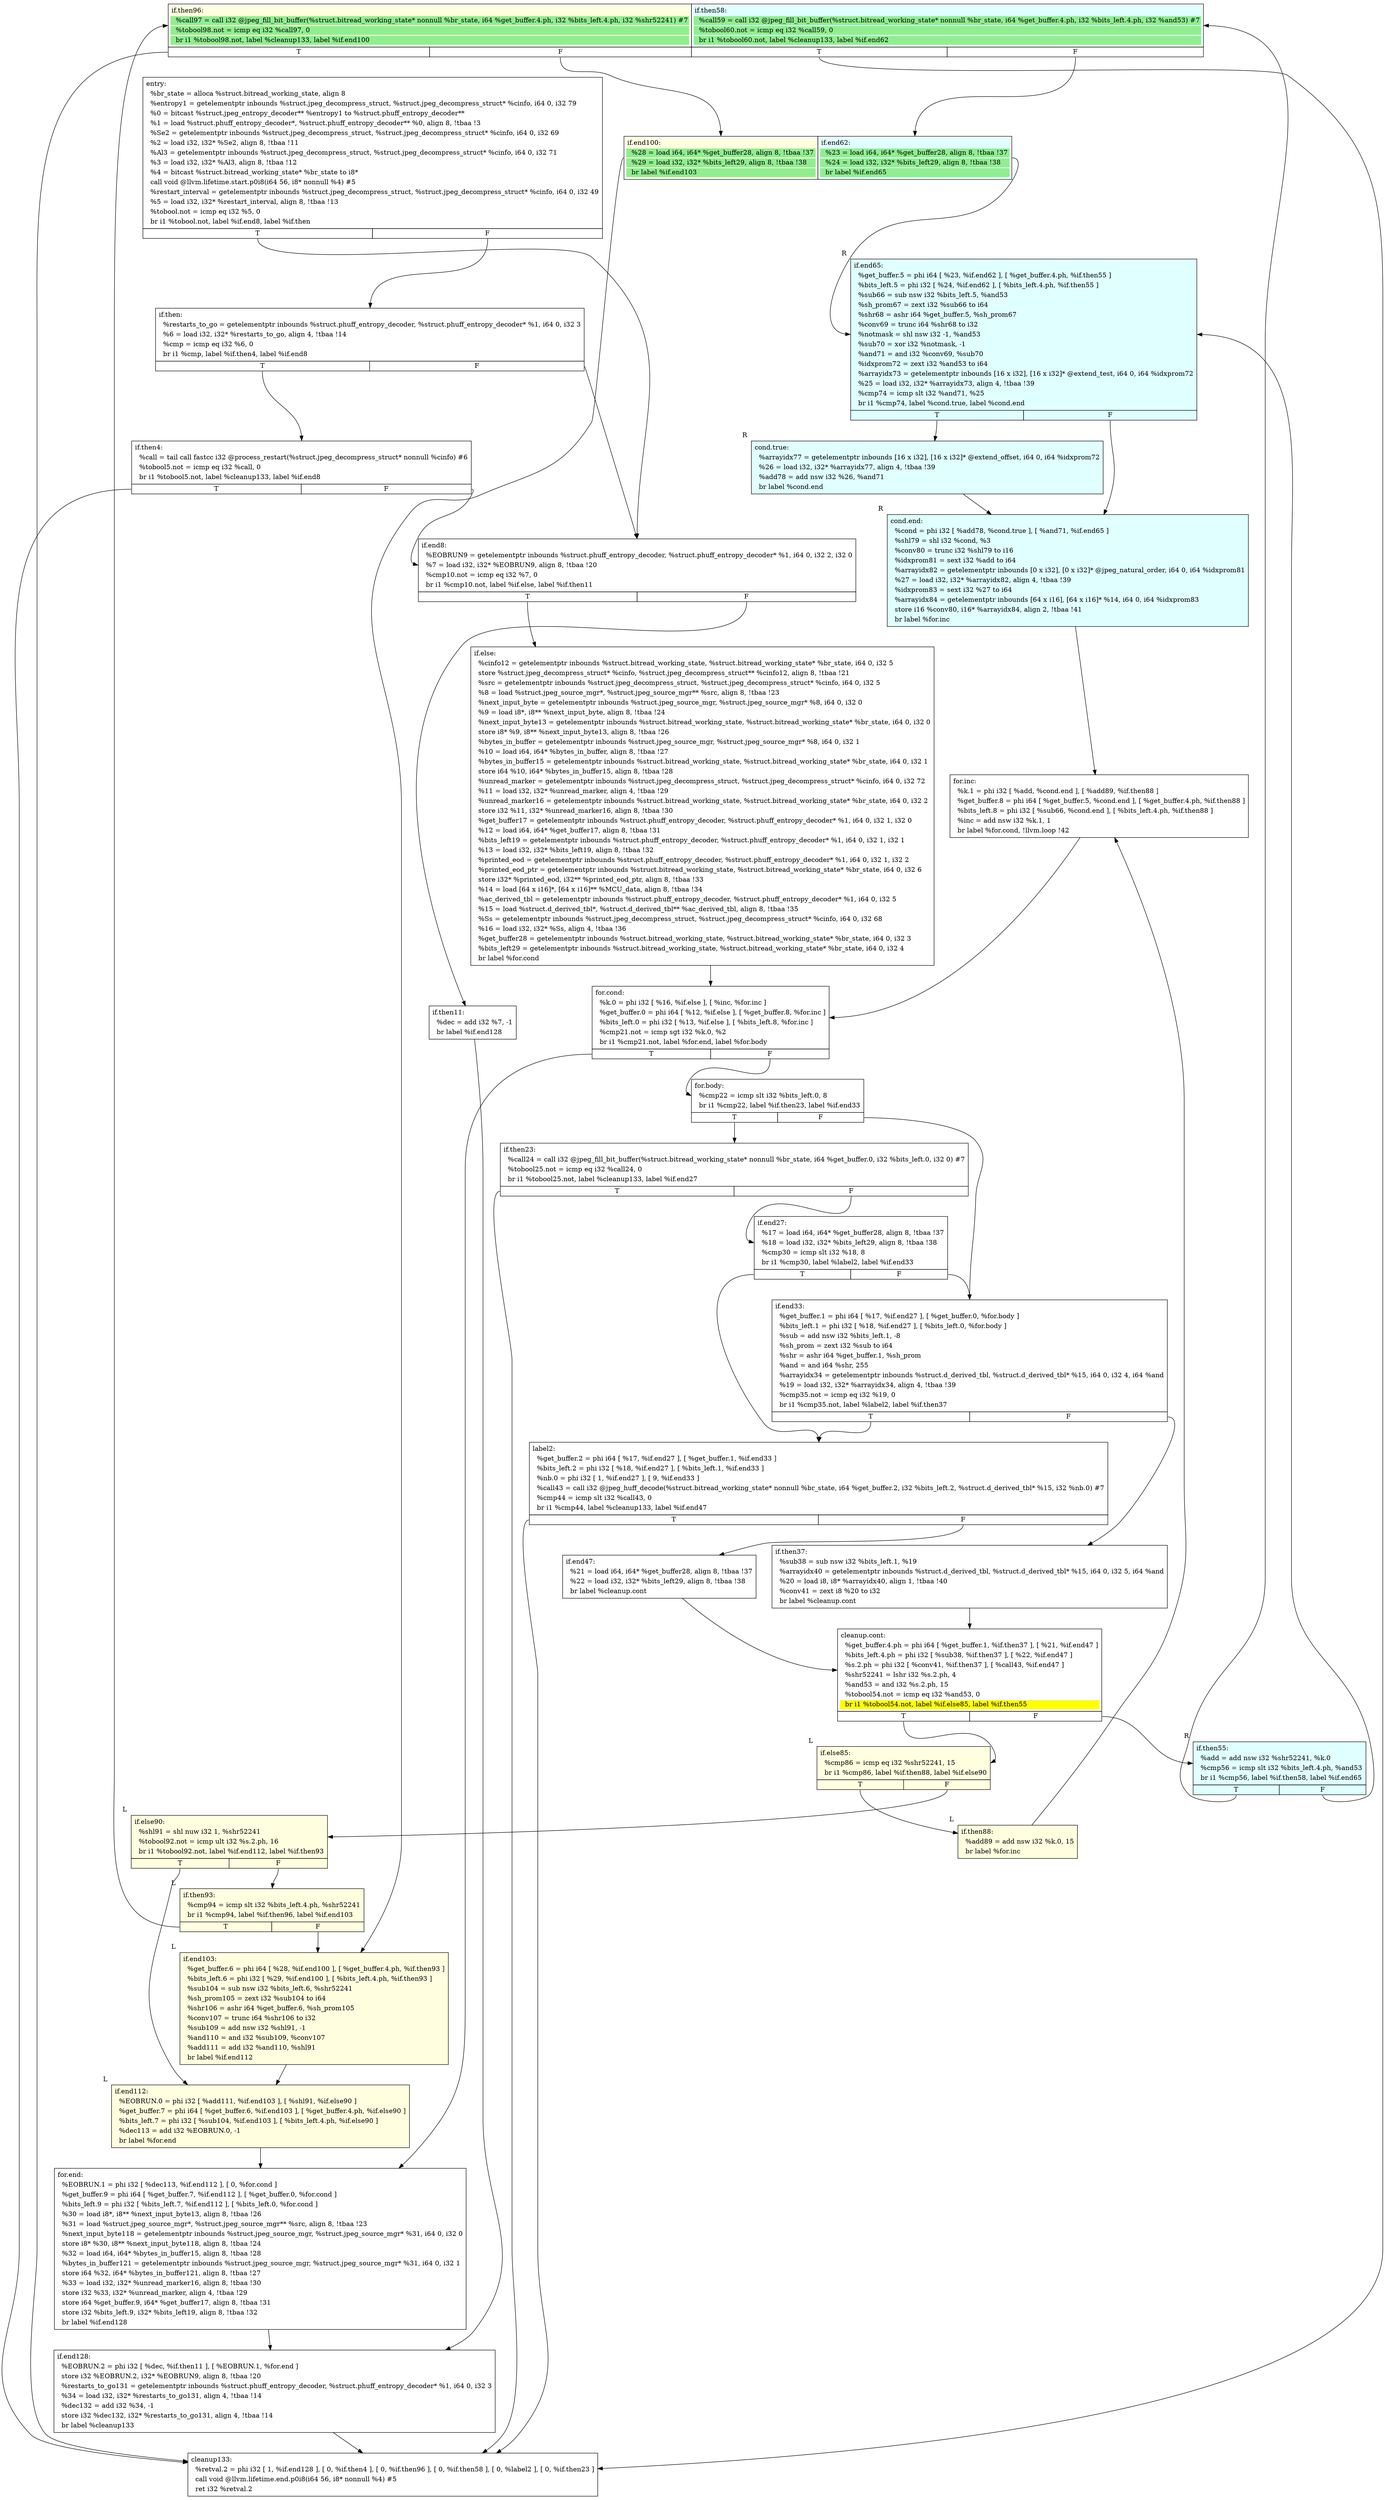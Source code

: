 digraph {
m_bb0 [shape = none, label  = <<table border="0" cellspacing="0">
<tr><td port="f1" border="1" colspan="2"><table bgcolor="LightYellow" border="0">
<tr><td align="left">if.then96:</td></tr>
<tr><td bgcolor="lightgreen" align="left">  %call97 = call i32 @jpeg_fill_bit_buffer(%struct.bitread_working_state* nonnull %br_state, i64 %get_buffer.4.ph, i32 %bits_left.4.ph, i32 %shr52241) #7</td></tr>
<tr><td bgcolor="lightgreen" align="left">  %tobool98.not = icmp eq i32 %call97, 0</td></tr>
<tr><td bgcolor="lightgreen" align="left">  br i1 %tobool98.not, label %cleanup133, label %if.end100</td></tr>
</table>
</td>
<td port="f2" border="1" colspan="2"><table bgcolor="LightCyan" border="0">
<tr><td align="left">if.then58:</td></tr>
<tr><td bgcolor="lightgreen" align="left">  %call59 = call i32 @jpeg_fill_bit_buffer(%struct.bitread_working_state* nonnull %br_state, i64 %get_buffer.4.ph, i32 %bits_left.4.ph, i32 %and53) #7</td></tr>
<tr><td bgcolor="lightgreen" align="left">  %tobool60.not = icmp eq i32 %call59, 0</td></tr>
<tr><td bgcolor="lightgreen" align="left">  br i1 %tobool60.not, label %cleanup133, label %if.end62</td></tr>
</table>
</td></tr>
<tr><td border="1" port="f1T">T</td><td border="1" port="f1F">F</td>
<td border="1" port="f2T">T</td><td border="1" port="f2F">F</td>
</tr>
</table>> ]
m_bb1 [shape = none, label  = <<table border="0" cellspacing="0">
<tr><td port="f1" border="1" colspan="2"><table bgcolor="LightYellow" border="0">
<tr><td align="left">if.end100:</td></tr>
<tr><td bgcolor="lightgreen" align="left">  %28 = load i64, i64* %get_buffer28, align 8, !tbaa !37</td></tr>
<tr><td bgcolor="lightgreen" align="left">  %29 = load i32, i32* %bits_left29, align 8, !tbaa !38</td></tr>
<tr><td bgcolor="lightgreen" align="left">  br label %if.end103</td></tr>
</table>
</td>
<td port="f2" border="1" colspan="2"><table bgcolor="LightCyan" border="0">
<tr><td align="left">if.end62:</td></tr>
<tr><td bgcolor="lightgreen" align="left">  %23 = load i64, i64* %get_buffer28, align 8, !tbaa !37</td></tr>
<tr><td bgcolor="lightgreen" align="left">  %24 = load i32, i32* %bits_left29, align 8, !tbaa !38</td></tr>
<tr><td bgcolor="lightgreen" align="left">  br label %if.end65</td></tr>
</table>
</td></tr>
</table>> ]
f_bb0 [shape = none, label  = <<table  border="0" cellspacing="0">
<tr><td port="f" border="1" colspan="2"><table border="0">
<tr><td align="left">entry:</td></tr>
<tr><td align="left">  %br_state = alloca %struct.bitread_working_state, align 8</td></tr>
<tr><td align="left">  %entropy1 = getelementptr inbounds %struct.jpeg_decompress_struct, %struct.jpeg_decompress_struct* %cinfo, i64 0, i32 79</td></tr>
<tr><td align="left">  %0 = bitcast %struct.jpeg_entropy_decoder** %entropy1 to %struct.phuff_entropy_decoder**</td></tr>
<tr><td align="left">  %1 = load %struct.phuff_entropy_decoder*, %struct.phuff_entropy_decoder** %0, align 8, !tbaa !3</td></tr>
<tr><td align="left">  %Se2 = getelementptr inbounds %struct.jpeg_decompress_struct, %struct.jpeg_decompress_struct* %cinfo, i64 0, i32 69</td></tr>
<tr><td align="left">  %2 = load i32, i32* %Se2, align 8, !tbaa !11</td></tr>
<tr><td align="left">  %Al3 = getelementptr inbounds %struct.jpeg_decompress_struct, %struct.jpeg_decompress_struct* %cinfo, i64 0, i32 71</td></tr>
<tr><td align="left">  %3 = load i32, i32* %Al3, align 8, !tbaa !12</td></tr>
<tr><td align="left">  %4 = bitcast %struct.bitread_working_state* %br_state to i8*</td></tr>
<tr><td align="left">  call void @llvm.lifetime.start.p0i8(i64 56, i8* nonnull %4) #5</td></tr>
<tr><td align="left">  %restart_interval = getelementptr inbounds %struct.jpeg_decompress_struct, %struct.jpeg_decompress_struct* %cinfo, i64 0, i32 49</td></tr>
<tr><td align="left">  %5 = load i32, i32* %restart_interval, align 8, !tbaa !13</td></tr>
<tr><td align="left">  %tobool.not = icmp eq i32 %5, 0</td></tr>
<tr><td align="left">  br i1 %tobool.not, label %if.end8, label %if.then</td></tr>
</table>
</td></tr>
<tr><td border="1" port="fT">T</td><td border="1" port="fF">F</td></tr>
</table>> ]
f_bb1 [shape = none, label  = <<table  border="0" cellspacing="0">
<tr><td port="f" border="1" colspan="2"><table border="0">
<tr><td align="left">if.then:</td></tr>
<tr><td align="left">  %restarts_to_go = getelementptr inbounds %struct.phuff_entropy_decoder, %struct.phuff_entropy_decoder* %1, i64 0, i32 3</td></tr>
<tr><td align="left">  %6 = load i32, i32* %restarts_to_go, align 4, !tbaa !14</td></tr>
<tr><td align="left">  %cmp = icmp eq i32 %6, 0</td></tr>
<tr><td align="left">  br i1 %cmp, label %if.then4, label %if.end8</td></tr>
</table>
</td></tr>
<tr><td border="1" port="fT">T</td><td border="1" port="fF">F</td></tr>
</table>> ]
f_bb2 [shape = none, label  = <<table  border="0" cellspacing="0">
<tr><td port="f" border="1" colspan="2"><table border="0">
<tr><td align="left">if.then4:</td></tr>
<tr><td align="left">  %call = tail call fastcc i32 @process_restart(%struct.jpeg_decompress_struct* nonnull %cinfo) #6</td></tr>
<tr><td align="left">  %tobool5.not = icmp eq i32 %call, 0</td></tr>
<tr><td align="left">  br i1 %tobool5.not, label %cleanup133, label %if.end8</td></tr>
</table>
</td></tr>
<tr><td border="1" port="fT">T</td><td border="1" port="fF">F</td></tr>
</table>> ]
f_bb3 [shape = none, label  = <<table  border="0" cellspacing="0">
<tr><td port="f" border="1" colspan="2"><table border="0">
<tr><td align="left">if.end8:</td></tr>
<tr><td align="left">  %EOBRUN9 = getelementptr inbounds %struct.phuff_entropy_decoder, %struct.phuff_entropy_decoder* %1, i64 0, i32 2, i32 0</td></tr>
<tr><td align="left">  %7 = load i32, i32* %EOBRUN9, align 8, !tbaa !20</td></tr>
<tr><td align="left">  %cmp10.not = icmp eq i32 %7, 0</td></tr>
<tr><td align="left">  br i1 %cmp10.not, label %if.else, label %if.then11</td></tr>
</table>
</td></tr>
<tr><td border="1" port="fT">T</td><td border="1" port="fF">F</td></tr>
</table>> ]
f_bb4 [shape = none, label  = <<table  border="0" cellspacing="0">
<tr><td port="f" border="1"><table border="0">
<tr><td align="left">if.then11:</td></tr>
<tr><td align="left">  %dec = add i32 %7, -1</td></tr>
<tr><td align="left">  br label %if.end128</td></tr>
</table>
</td></tr>
</table>> ]
f_bb5 [shape = none, label  = <<table  border="0" cellspacing="0">
<tr><td port="f" border="1"><table border="0">
<tr><td align="left">if.else:</td></tr>
<tr><td align="left">  %cinfo12 = getelementptr inbounds %struct.bitread_working_state, %struct.bitread_working_state* %br_state, i64 0, i32 5</td></tr>
<tr><td align="left">  store %struct.jpeg_decompress_struct* %cinfo, %struct.jpeg_decompress_struct** %cinfo12, align 8, !tbaa !21</td></tr>
<tr><td align="left">  %src = getelementptr inbounds %struct.jpeg_decompress_struct, %struct.jpeg_decompress_struct* %cinfo, i64 0, i32 5</td></tr>
<tr><td align="left">  %8 = load %struct.jpeg_source_mgr*, %struct.jpeg_source_mgr** %src, align 8, !tbaa !23</td></tr>
<tr><td align="left">  %next_input_byte = getelementptr inbounds %struct.jpeg_source_mgr, %struct.jpeg_source_mgr* %8, i64 0, i32 0</td></tr>
<tr><td align="left">  %9 = load i8*, i8** %next_input_byte, align 8, !tbaa !24</td></tr>
<tr><td align="left">  %next_input_byte13 = getelementptr inbounds %struct.bitread_working_state, %struct.bitread_working_state* %br_state, i64 0, i32 0</td></tr>
<tr><td align="left">  store i8* %9, i8** %next_input_byte13, align 8, !tbaa !26</td></tr>
<tr><td align="left">  %bytes_in_buffer = getelementptr inbounds %struct.jpeg_source_mgr, %struct.jpeg_source_mgr* %8, i64 0, i32 1</td></tr>
<tr><td align="left">  %10 = load i64, i64* %bytes_in_buffer, align 8, !tbaa !27</td></tr>
<tr><td align="left">  %bytes_in_buffer15 = getelementptr inbounds %struct.bitread_working_state, %struct.bitread_working_state* %br_state, i64 0, i32 1</td></tr>
<tr><td align="left">  store i64 %10, i64* %bytes_in_buffer15, align 8, !tbaa !28</td></tr>
<tr><td align="left">  %unread_marker = getelementptr inbounds %struct.jpeg_decompress_struct, %struct.jpeg_decompress_struct* %cinfo, i64 0, i32 72</td></tr>
<tr><td align="left">  %11 = load i32, i32* %unread_marker, align 4, !tbaa !29</td></tr>
<tr><td align="left">  %unread_marker16 = getelementptr inbounds %struct.bitread_working_state, %struct.bitread_working_state* %br_state, i64 0, i32 2</td></tr>
<tr><td align="left">  store i32 %11, i32* %unread_marker16, align 8, !tbaa !30</td></tr>
<tr><td align="left">  %get_buffer17 = getelementptr inbounds %struct.phuff_entropy_decoder, %struct.phuff_entropy_decoder* %1, i64 0, i32 1, i32 0</td></tr>
<tr><td align="left">  %12 = load i64, i64* %get_buffer17, align 8, !tbaa !31</td></tr>
<tr><td align="left">  %bits_left19 = getelementptr inbounds %struct.phuff_entropy_decoder, %struct.phuff_entropy_decoder* %1, i64 0, i32 1, i32 1</td></tr>
<tr><td align="left">  %13 = load i32, i32* %bits_left19, align 8, !tbaa !32</td></tr>
<tr><td align="left">  %printed_eod = getelementptr inbounds %struct.phuff_entropy_decoder, %struct.phuff_entropy_decoder* %1, i64 0, i32 1, i32 2</td></tr>
<tr><td align="left">  %printed_eod_ptr = getelementptr inbounds %struct.bitread_working_state, %struct.bitread_working_state* %br_state, i64 0, i32 6</td></tr>
<tr><td align="left">  store i32* %printed_eod, i32** %printed_eod_ptr, align 8, !tbaa !33</td></tr>
<tr><td align="left">  %14 = load [64 x i16]*, [64 x i16]** %MCU_data, align 8, !tbaa !34</td></tr>
<tr><td align="left">  %ac_derived_tbl = getelementptr inbounds %struct.phuff_entropy_decoder, %struct.phuff_entropy_decoder* %1, i64 0, i32 5</td></tr>
<tr><td align="left">  %15 = load %struct.d_derived_tbl*, %struct.d_derived_tbl** %ac_derived_tbl, align 8, !tbaa !35</td></tr>
<tr><td align="left">  %Ss = getelementptr inbounds %struct.jpeg_decompress_struct, %struct.jpeg_decompress_struct* %cinfo, i64 0, i32 68</td></tr>
<tr><td align="left">  %16 = load i32, i32* %Ss, align 4, !tbaa !36</td></tr>
<tr><td align="left">  %get_buffer28 = getelementptr inbounds %struct.bitread_working_state, %struct.bitread_working_state* %br_state, i64 0, i32 3</td></tr>
<tr><td align="left">  %bits_left29 = getelementptr inbounds %struct.bitread_working_state, %struct.bitread_working_state* %br_state, i64 0, i32 4</td></tr>
<tr><td align="left">  br label %for.cond</td></tr>
</table>
</td></tr>
</table>> ]
f_bb6 [shape = none, label  = <<table  border="0" cellspacing="0">
<tr><td port="f" border="1" colspan="2"><table border="0">
<tr><td align="left">for.cond:</td></tr>
<tr><td align="left">  %k.0 = phi i32 [ %16, %if.else ], [ %inc, %for.inc ]</td></tr>
<tr><td align="left">  %get_buffer.0 = phi i64 [ %12, %if.else ], [ %get_buffer.8, %for.inc ]</td></tr>
<tr><td align="left">  %bits_left.0 = phi i32 [ %13, %if.else ], [ %bits_left.8, %for.inc ]</td></tr>
<tr><td align="left">  %cmp21.not = icmp sgt i32 %k.0, %2</td></tr>
<tr><td align="left">  br i1 %cmp21.not, label %for.end, label %for.body</td></tr>
</table>
</td></tr>
<tr><td border="1" port="fT">T</td><td border="1" port="fF">F</td></tr>
</table>> ]
f_bb7 [shape = none, label  = <<table  border="0" cellspacing="0">
<tr><td port="f" border="1" colspan="2"><table border="0">
<tr><td align="left">for.body:</td></tr>
<tr><td align="left">  %cmp22 = icmp slt i32 %bits_left.0, 8</td></tr>
<tr><td align="left">  br i1 %cmp22, label %if.then23, label %if.end33</td></tr>
</table>
</td></tr>
<tr><td border="1" port="fT">T</td><td border="1" port="fF">F</td></tr>
</table>> ]
f_bb8 [shape = none, label  = <<table  border="0" cellspacing="0">
<tr><td port="f" border="1" colspan="2"><table border="0">
<tr><td align="left">if.then23:</td></tr>
<tr><td align="left">  %call24 = call i32 @jpeg_fill_bit_buffer(%struct.bitread_working_state* nonnull %br_state, i64 %get_buffer.0, i32 %bits_left.0, i32 0) #7</td></tr>
<tr><td align="left">  %tobool25.not = icmp eq i32 %call24, 0</td></tr>
<tr><td align="left">  br i1 %tobool25.not, label %cleanup133, label %if.end27</td></tr>
</table>
</td></tr>
<tr><td border="1" port="fT">T</td><td border="1" port="fF">F</td></tr>
</table>> ]
f_bb9 [shape = none, label  = <<table  border="0" cellspacing="0">
<tr><td port="f" border="1" colspan="2"><table border="0">
<tr><td align="left">if.end27:</td></tr>
<tr><td align="left">  %17 = load i64, i64* %get_buffer28, align 8, !tbaa !37</td></tr>
<tr><td align="left">  %18 = load i32, i32* %bits_left29, align 8, !tbaa !38</td></tr>
<tr><td align="left">  %cmp30 = icmp slt i32 %18, 8</td></tr>
<tr><td align="left">  br i1 %cmp30, label %label2, label %if.end33</td></tr>
</table>
</td></tr>
<tr><td border="1" port="fT">T</td><td border="1" port="fF">F</td></tr>
</table>> ]
f_bb10 [shape = none, label  = <<table  border="0" cellspacing="0">
<tr><td port="f" border="1" colspan="2"><table border="0">
<tr><td align="left">if.end33:</td></tr>
<tr><td align="left">  %get_buffer.1 = phi i64 [ %17, %if.end27 ], [ %get_buffer.0, %for.body ]</td></tr>
<tr><td align="left">  %bits_left.1 = phi i32 [ %18, %if.end27 ], [ %bits_left.0, %for.body ]</td></tr>
<tr><td align="left">  %sub = add nsw i32 %bits_left.1, -8</td></tr>
<tr><td align="left">  %sh_prom = zext i32 %sub to i64</td></tr>
<tr><td align="left">  %shr = ashr i64 %get_buffer.1, %sh_prom</td></tr>
<tr><td align="left">  %and = and i64 %shr, 255</td></tr>
<tr><td align="left">  %arrayidx34 = getelementptr inbounds %struct.d_derived_tbl, %struct.d_derived_tbl* %15, i64 0, i32 4, i64 %and</td></tr>
<tr><td align="left">  %19 = load i32, i32* %arrayidx34, align 4, !tbaa !39</td></tr>
<tr><td align="left">  %cmp35.not = icmp eq i32 %19, 0</td></tr>
<tr><td align="left">  br i1 %cmp35.not, label %label2, label %if.then37</td></tr>
</table>
</td></tr>
<tr><td border="1" port="fT">T</td><td border="1" port="fF">F</td></tr>
</table>> ]
f_bb11 [shape = none, label  = <<table  border="0" cellspacing="0">
<tr><td port="f" border="1"><table border="0">
<tr><td align="left">if.then37:</td></tr>
<tr><td align="left">  %sub38 = sub nsw i32 %bits_left.1, %19</td></tr>
<tr><td align="left">  %arrayidx40 = getelementptr inbounds %struct.d_derived_tbl, %struct.d_derived_tbl* %15, i64 0, i32 5, i64 %and</td></tr>
<tr><td align="left">  %20 = load i8, i8* %arrayidx40, align 1, !tbaa !40</td></tr>
<tr><td align="left">  %conv41 = zext i8 %20 to i32</td></tr>
<tr><td align="left">  br label %cleanup.cont</td></tr>
</table>
</td></tr>
</table>> ]
f_bb12 [shape = none, label  = <<table  border="0" cellspacing="0">
<tr><td port="f" border="1" colspan="2"><table border="0">
<tr><td align="left">label2:</td></tr>
<tr><td align="left">  %get_buffer.2 = phi i64 [ %17, %if.end27 ], [ %get_buffer.1, %if.end33 ]</td></tr>
<tr><td align="left">  %bits_left.2 = phi i32 [ %18, %if.end27 ], [ %bits_left.1, %if.end33 ]</td></tr>
<tr><td align="left">  %nb.0 = phi i32 [ 1, %if.end27 ], [ 9, %if.end33 ]</td></tr>
<tr><td align="left">  %call43 = call i32 @jpeg_huff_decode(%struct.bitread_working_state* nonnull %br_state, i64 %get_buffer.2, i32 %bits_left.2, %struct.d_derived_tbl* %15, i32 %nb.0) #7</td></tr>
<tr><td align="left">  %cmp44 = icmp slt i32 %call43, 0</td></tr>
<tr><td align="left">  br i1 %cmp44, label %cleanup133, label %if.end47</td></tr>
</table>
</td></tr>
<tr><td border="1" port="fT">T</td><td border="1" port="fF">F</td></tr>
</table>> ]
f_bb13 [shape = none, label  = <<table  border="0" cellspacing="0">
<tr><td port="f" border="1"><table border="0">
<tr><td align="left">if.end47:</td></tr>
<tr><td align="left">  %21 = load i64, i64* %get_buffer28, align 8, !tbaa !37</td></tr>
<tr><td align="left">  %22 = load i32, i32* %bits_left29, align 8, !tbaa !38</td></tr>
<tr><td align="left">  br label %cleanup.cont</td></tr>
</table>
</td></tr>
</table>> ]
f_bb14 [shape = none, label  = <<table  border="0" cellspacing="0">
<tr><td port="f" border="1" colspan="2"><table border="0">
<tr><td align="left">cleanup.cont:</td></tr>
<tr><td align="left">  %get_buffer.4.ph = phi i64 [ %get_buffer.1, %if.then37 ], [ %21, %if.end47 ]</td></tr>
<tr><td align="left">  %bits_left.4.ph = phi i32 [ %sub38, %if.then37 ], [ %22, %if.end47 ]</td></tr>
<tr><td align="left">  %s.2.ph = phi i32 [ %conv41, %if.then37 ], [ %call43, %if.end47 ]</td></tr>
<tr><td align="left">  %shr52241 = lshr i32 %s.2.ph, 4</td></tr>
<tr><td align="left">  %and53 = and i32 %s.2.ph, 15</td></tr>
<tr><td align="left">  %tobool54.not = icmp eq i32 %and53, 0</td></tr>
<tr><td bgcolor="yellow" align="left">  br i1 %tobool54.not, label %if.else85, label %if.then55</td></tr>
</table>
</td></tr>
<tr><td border="1" port="fT">T</td><td border="1" port="fF">F</td></tr>
</table>> ]
f_bb15 [shape = none,  xlabel="R", label  = <<table  bgcolor="LightCyan"  border="0" cellspacing="0">
<tr><td port="f" border="1" colspan="2"><table border="0">
<tr><td align="left">if.then55:</td></tr>
<tr><td align="left">  %add = add nsw i32 %shr52241, %k.0</td></tr>
<tr><td align="left">  %cmp56 = icmp slt i32 %bits_left.4.ph, %and53</td></tr>
<tr><td align="left">  br i1 %cmp56, label %if.then58, label %if.end65</td></tr>
</table>
</td></tr>
<tr><td border="1" port="fT">T</td><td border="1" port="fF">F</td></tr>
</table>> ]
f_bb16 [shape = none,  xlabel="R", label  = <<table  bgcolor="LightCyan"  border="0" cellspacing="0">
<tr><td port="f" border="1" colspan="2"><table border="0">
<tr><td align="left">if.end65:</td></tr>
<tr><td align="left">  %get_buffer.5 = phi i64 [ %23, %if.end62 ], [ %get_buffer.4.ph, %if.then55 ]</td></tr>
<tr><td align="left">  %bits_left.5 = phi i32 [ %24, %if.end62 ], [ %bits_left.4.ph, %if.then55 ]</td></tr>
<tr><td align="left">  %sub66 = sub nsw i32 %bits_left.5, %and53</td></tr>
<tr><td align="left">  %sh_prom67 = zext i32 %sub66 to i64</td></tr>
<tr><td align="left">  %shr68 = ashr i64 %get_buffer.5, %sh_prom67</td></tr>
<tr><td align="left">  %conv69 = trunc i64 %shr68 to i32</td></tr>
<tr><td align="left">  %notmask = shl nsw i32 -1, %and53</td></tr>
<tr><td align="left">  %sub70 = xor i32 %notmask, -1</td></tr>
<tr><td align="left">  %and71 = and i32 %conv69, %sub70</td></tr>
<tr><td align="left">  %idxprom72 = zext i32 %and53 to i64</td></tr>
<tr><td align="left">  %arrayidx73 = getelementptr inbounds [16 x i32], [16 x i32]* @extend_test, i64 0, i64 %idxprom72</td></tr>
<tr><td align="left">  %25 = load i32, i32* %arrayidx73, align 4, !tbaa !39</td></tr>
<tr><td align="left">  %cmp74 = icmp slt i32 %and71, %25</td></tr>
<tr><td align="left">  br i1 %cmp74, label %cond.true, label %cond.end</td></tr>
</table>
</td></tr>
<tr><td border="1" port="fT">T</td><td border="1" port="fF">F</td></tr>
</table>> ]
f_bb17 [shape = none,  xlabel="R", label  = <<table  bgcolor="LightCyan"  border="0" cellspacing="0">
<tr><td port="f" border="1"><table border="0">
<tr><td align="left">cond.true:</td></tr>
<tr><td align="left">  %arrayidx77 = getelementptr inbounds [16 x i32], [16 x i32]* @extend_offset, i64 0, i64 %idxprom72</td></tr>
<tr><td align="left">  %26 = load i32, i32* %arrayidx77, align 4, !tbaa !39</td></tr>
<tr><td align="left">  %add78 = add nsw i32 %26, %and71</td></tr>
<tr><td align="left">  br label %cond.end</td></tr>
</table>
</td></tr>
</table>> ]
f_bb18 [shape = none,  xlabel="R", label  = <<table  bgcolor="LightCyan"  border="0" cellspacing="0">
<tr><td port="f" border="1"><table border="0">
<tr><td align="left">cond.end:</td></tr>
<tr><td align="left">  %cond = phi i32 [ %add78, %cond.true ], [ %and71, %if.end65 ]</td></tr>
<tr><td align="left">  %shl79 = shl i32 %cond, %3</td></tr>
<tr><td align="left">  %conv80 = trunc i32 %shl79 to i16</td></tr>
<tr><td align="left">  %idxprom81 = sext i32 %add to i64</td></tr>
<tr><td align="left">  %arrayidx82 = getelementptr inbounds [0 x i32], [0 x i32]* @jpeg_natural_order, i64 0, i64 %idxprom81</td></tr>
<tr><td align="left">  %27 = load i32, i32* %arrayidx82, align 4, !tbaa !39</td></tr>
<tr><td align="left">  %idxprom83 = sext i32 %27 to i64</td></tr>
<tr><td align="left">  %arrayidx84 = getelementptr inbounds [64 x i16], [64 x i16]* %14, i64 0, i64 %idxprom83</td></tr>
<tr><td align="left">  store i16 %conv80, i16* %arrayidx84, align 2, !tbaa !41</td></tr>
<tr><td align="left">  br label %for.inc</td></tr>
</table>
</td></tr>
</table>> ]
f_bb19 [shape = none,  xlabel="L", label  = <<table  bgcolor="LightYellow"  border="0" cellspacing="0">
<tr><td port="f" border="1" colspan="2"><table border="0">
<tr><td align="left">if.else85:</td></tr>
<tr><td align="left">  %cmp86 = icmp eq i32 %shr52241, 15</td></tr>
<tr><td align="left">  br i1 %cmp86, label %if.then88, label %if.else90</td></tr>
</table>
</td></tr>
<tr><td border="1" port="fT">T</td><td border="1" port="fF">F</td></tr>
</table>> ]
f_bb20 [shape = none,  xlabel="L", label  = <<table  bgcolor="LightYellow"  border="0" cellspacing="0">
<tr><td port="f" border="1"><table border="0">
<tr><td align="left">if.then88:</td></tr>
<tr><td align="left">  %add89 = add nsw i32 %k.0, 15</td></tr>
<tr><td align="left">  br label %for.inc</td></tr>
</table>
</td></tr>
</table>> ]
f_bb21 [shape = none,  xlabel="L", label  = <<table  bgcolor="LightYellow"  border="0" cellspacing="0">
<tr><td port="f" border="1" colspan="2"><table border="0">
<tr><td align="left">if.else90:</td></tr>
<tr><td align="left">  %shl91 = shl nuw i32 1, %shr52241</td></tr>
<tr><td align="left">  %tobool92.not = icmp ult i32 %s.2.ph, 16</td></tr>
<tr><td align="left">  br i1 %tobool92.not, label %if.end112, label %if.then93</td></tr>
</table>
</td></tr>
<tr><td border="1" port="fT">T</td><td border="1" port="fF">F</td></tr>
</table>> ]
f_bb22 [shape = none,  xlabel="L", label  = <<table  bgcolor="LightYellow"  border="0" cellspacing="0">
<tr><td port="f" border="1" colspan="2"><table border="0">
<tr><td align="left">if.then93:</td></tr>
<tr><td align="left">  %cmp94 = icmp slt i32 %bits_left.4.ph, %shr52241</td></tr>
<tr><td align="left">  br i1 %cmp94, label %if.then96, label %if.end103</td></tr>
</table>
</td></tr>
<tr><td border="1" port="fT">T</td><td border="1" port="fF">F</td></tr>
</table>> ]
f_bb23 [shape = none,  xlabel="L", label  = <<table  bgcolor="LightYellow"  border="0" cellspacing="0">
<tr><td port="f" border="1"><table border="0">
<tr><td align="left">if.end103:</td></tr>
<tr><td align="left">  %get_buffer.6 = phi i64 [ %28, %if.end100 ], [ %get_buffer.4.ph, %if.then93 ]</td></tr>
<tr><td align="left">  %bits_left.6 = phi i32 [ %29, %if.end100 ], [ %bits_left.4.ph, %if.then93 ]</td></tr>
<tr><td align="left">  %sub104 = sub nsw i32 %bits_left.6, %shr52241</td></tr>
<tr><td align="left">  %sh_prom105 = zext i32 %sub104 to i64</td></tr>
<tr><td align="left">  %shr106 = ashr i64 %get_buffer.6, %sh_prom105</td></tr>
<tr><td align="left">  %conv107 = trunc i64 %shr106 to i32</td></tr>
<tr><td align="left">  %sub109 = add nsw i32 %shl91, -1</td></tr>
<tr><td align="left">  %and110 = and i32 %sub109, %conv107</td></tr>
<tr><td align="left">  %add111 = add i32 %and110, %shl91</td></tr>
<tr><td align="left">  br label %if.end112</td></tr>
</table>
</td></tr>
</table>> ]
f_bb24 [shape = none,  xlabel="L", label  = <<table  bgcolor="LightYellow"  border="0" cellspacing="0">
<tr><td port="f" border="1"><table border="0">
<tr><td align="left">if.end112:</td></tr>
<tr><td align="left">  %EOBRUN.0 = phi i32 [ %add111, %if.end103 ], [ %shl91, %if.else90 ]</td></tr>
<tr><td align="left">  %get_buffer.7 = phi i64 [ %get_buffer.6, %if.end103 ], [ %get_buffer.4.ph, %if.else90 ]</td></tr>
<tr><td align="left">  %bits_left.7 = phi i32 [ %sub104, %if.end103 ], [ %bits_left.4.ph, %if.else90 ]</td></tr>
<tr><td align="left">  %dec113 = add i32 %EOBRUN.0, -1</td></tr>
<tr><td align="left">  br label %for.end</td></tr>
</table>
</td></tr>
</table>> ]
f_bb25 [shape = none, label  = <<table  border="0" cellspacing="0">
<tr><td port="f" border="1"><table border="0">
<tr><td align="left">for.inc:</td></tr>
<tr><td align="left">  %k.1 = phi i32 [ %add, %cond.end ], [ %add89, %if.then88 ]</td></tr>
<tr><td align="left">  %get_buffer.8 = phi i64 [ %get_buffer.5, %cond.end ], [ %get_buffer.4.ph, %if.then88 ]</td></tr>
<tr><td align="left">  %bits_left.8 = phi i32 [ %sub66, %cond.end ], [ %bits_left.4.ph, %if.then88 ]</td></tr>
<tr><td align="left">  %inc = add nsw i32 %k.1, 1</td></tr>
<tr><td align="left">  br label %for.cond, !llvm.loop !42</td></tr>
</table>
</td></tr>
</table>> ]
f_bb26 [shape = none, label  = <<table  border="0" cellspacing="0">
<tr><td port="f" border="1"><table border="0">
<tr><td align="left">for.end:</td></tr>
<tr><td align="left">  %EOBRUN.1 = phi i32 [ %dec113, %if.end112 ], [ 0, %for.cond ]</td></tr>
<tr><td align="left">  %get_buffer.9 = phi i64 [ %get_buffer.7, %if.end112 ], [ %get_buffer.0, %for.cond ]</td></tr>
<tr><td align="left">  %bits_left.9 = phi i32 [ %bits_left.7, %if.end112 ], [ %bits_left.0, %for.cond ]</td></tr>
<tr><td align="left">  %30 = load i8*, i8** %next_input_byte13, align 8, !tbaa !26</td></tr>
<tr><td align="left">  %31 = load %struct.jpeg_source_mgr*, %struct.jpeg_source_mgr** %src, align 8, !tbaa !23</td></tr>
<tr><td align="left">  %next_input_byte118 = getelementptr inbounds %struct.jpeg_source_mgr, %struct.jpeg_source_mgr* %31, i64 0, i32 0</td></tr>
<tr><td align="left">  store i8* %30, i8** %next_input_byte118, align 8, !tbaa !24</td></tr>
<tr><td align="left">  %32 = load i64, i64* %bytes_in_buffer15, align 8, !tbaa !28</td></tr>
<tr><td align="left">  %bytes_in_buffer121 = getelementptr inbounds %struct.jpeg_source_mgr, %struct.jpeg_source_mgr* %31, i64 0, i32 1</td></tr>
<tr><td align="left">  store i64 %32, i64* %bytes_in_buffer121, align 8, !tbaa !27</td></tr>
<tr><td align="left">  %33 = load i32, i32* %unread_marker16, align 8, !tbaa !30</td></tr>
<tr><td align="left">  store i32 %33, i32* %unread_marker, align 4, !tbaa !29</td></tr>
<tr><td align="left">  store i64 %get_buffer.9, i64* %get_buffer17, align 8, !tbaa !31</td></tr>
<tr><td align="left">  store i32 %bits_left.9, i32* %bits_left19, align 8, !tbaa !32</td></tr>
<tr><td align="left">  br label %if.end128</td></tr>
</table>
</td></tr>
</table>> ]
f_bb27 [shape = none, label  = <<table  border="0" cellspacing="0">
<tr><td port="f" border="1"><table border="0">
<tr><td align="left">if.end128:</td></tr>
<tr><td align="left">  %EOBRUN.2 = phi i32 [ %dec, %if.then11 ], [ %EOBRUN.1, %for.end ]</td></tr>
<tr><td align="left">  store i32 %EOBRUN.2, i32* %EOBRUN9, align 8, !tbaa !20</td></tr>
<tr><td align="left">  %restarts_to_go131 = getelementptr inbounds %struct.phuff_entropy_decoder, %struct.phuff_entropy_decoder* %1, i64 0, i32 3</td></tr>
<tr><td align="left">  %34 = load i32, i32* %restarts_to_go131, align 4, !tbaa !14</td></tr>
<tr><td align="left">  %dec132 = add i32 %34, -1</td></tr>
<tr><td align="left">  store i32 %dec132, i32* %restarts_to_go131, align 4, !tbaa !14</td></tr>
<tr><td align="left">  br label %cleanup133</td></tr>
</table>
</td></tr>
</table>> ]
f_bb28 [shape = none, label  = <<table  border="0" cellspacing="0">
<tr><td port="f" border="1"><table border="0">
<tr><td align="left">cleanup133:</td></tr>
<tr><td align="left">  %retval.2 = phi i32 [ 1, %if.end128 ], [ 0, %if.then4 ], [ 0, %if.then96 ], [ 0, %if.then58 ], [ 0, %label2 ], [ 0, %if.then23 ]</td></tr>
<tr><td align="left">  call void @llvm.lifetime.end.p0i8(i64 56, i8* nonnull %4) #5</td></tr>
<tr><td align="left">  ret i32 %retval.2</td></tr>
</table>
</td></tr>
</table>> ]
f_bb0:fT -> f_bb3:f
f_bb0:fF -> f_bb1:f
f_bb1:fT -> f_bb2:f
f_bb1:fF -> f_bb3:f
f_bb2:fT -> f_bb28:f
f_bb2:fF -> f_bb3:f
f_bb3:fT -> f_bb5:f
f_bb3:fF -> f_bb4:f
f_bb4:f -> f_bb27:f
f_bb5:f -> f_bb6:f
f_bb6:fT -> f_bb26:f
f_bb6:fF -> f_bb7:f
f_bb7:fT -> f_bb8:f
f_bb7:fF -> f_bb10:f
f_bb8:fT -> f_bb28:f
f_bb8:fF -> f_bb9:f
f_bb9:fT -> f_bb12:f
f_bb9:fF -> f_bb10:f
f_bb10:fT -> f_bb12:f
f_bb10:fF -> f_bb11:f
f_bb11:f -> f_bb14:f
f_bb12:fT -> f_bb28:f
f_bb12:fF -> f_bb13:f
f_bb13:f -> f_bb14:f
f_bb14:fT -> f_bb19:f
f_bb14:fF -> f_bb15:f
f_bb15:fT -> m_bb0:f2
f_bb15:fF -> f_bb16:f
m_bb0:f2T -> f_bb28:f
m_bb0:f2F -> m_bb1:f2
m_bb1:f2 -> f_bb16:f
f_bb16:fT -> f_bb17:f
f_bb16:fF -> f_bb18:f
f_bb17:f -> f_bb18:f
f_bb18:f -> f_bb25:f
f_bb19:fT -> f_bb20:f
f_bb19:fF -> f_bb21:f
f_bb20:f -> f_bb25:f
f_bb21:fT -> f_bb24:f
f_bb21:fF -> f_bb22:f
f_bb22:fT -> m_bb0:f1
f_bb22:fF -> f_bb23:f
m_bb0:f1T -> f_bb28:f
m_bb0:f1F -> m_bb1:f1
m_bb1:f1 -> f_bb23:f
f_bb23:f -> f_bb24:f
f_bb24:f -> f_bb26:f
f_bb25:f -> f_bb6:f
f_bb26:f -> f_bb27:f
f_bb27:f -> f_bb28:f
}

